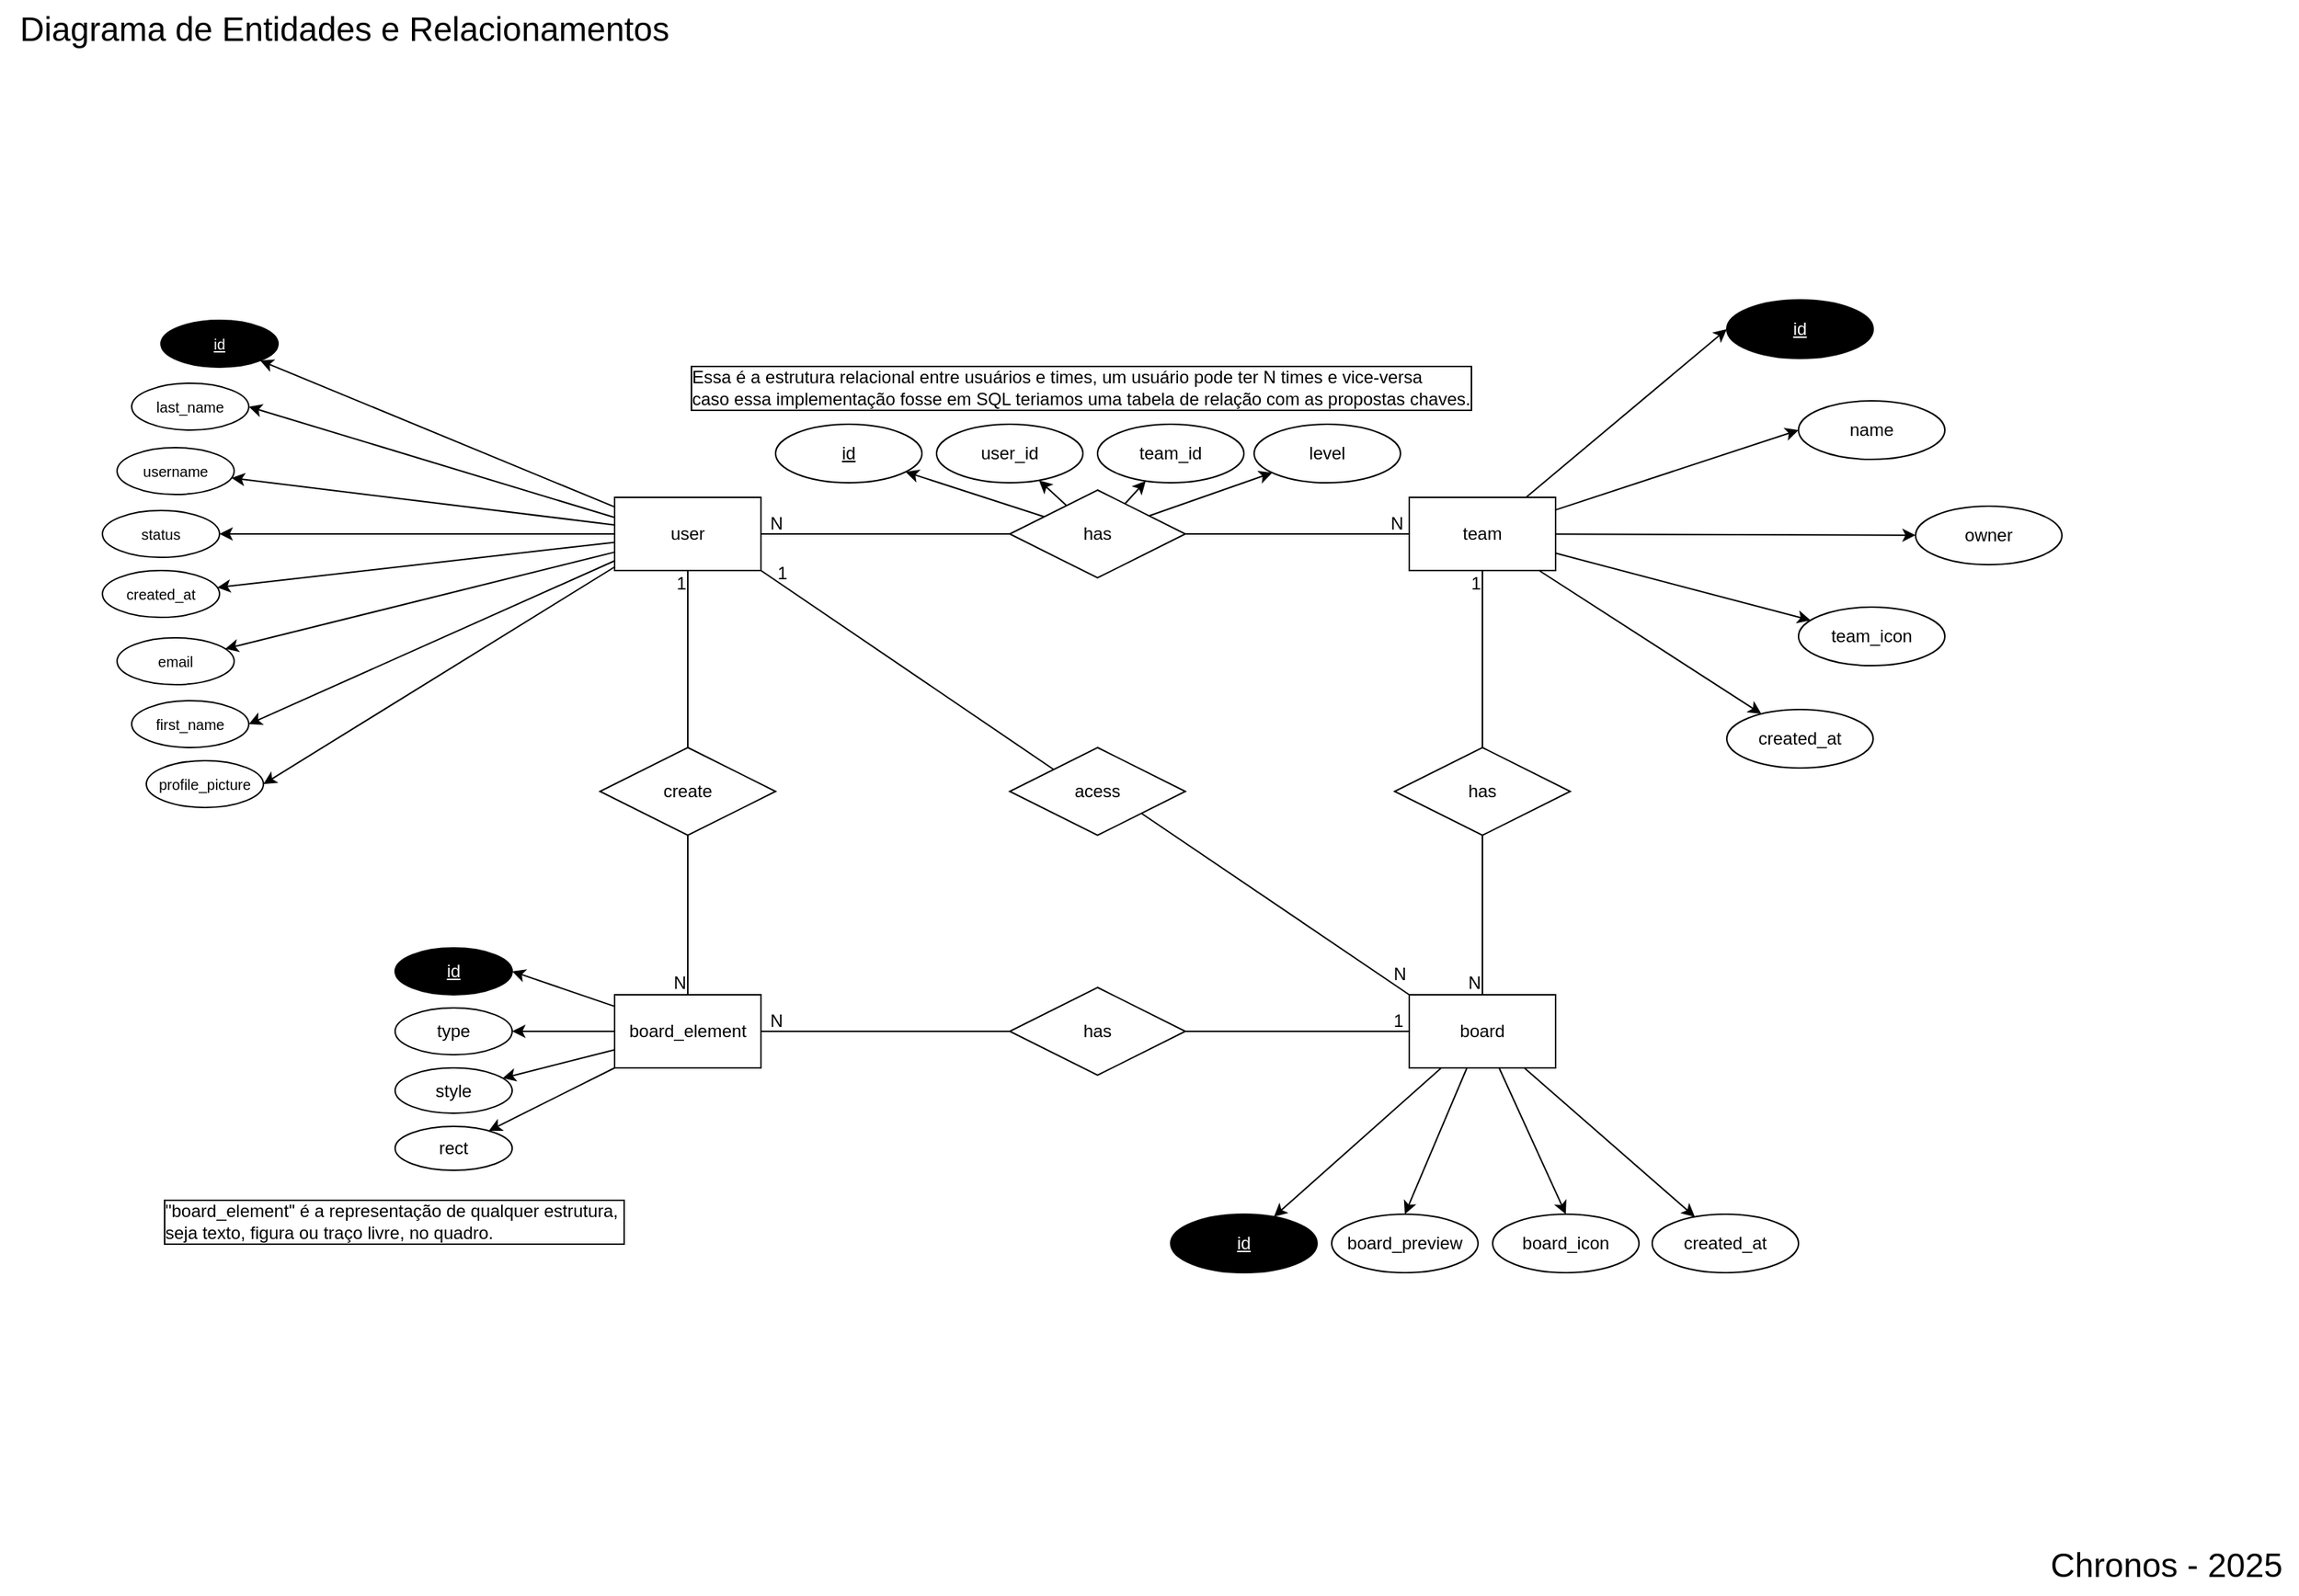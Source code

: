 <mxfile version="27.0.5">
  <diagram id="C5RBs43oDa-KdzZeNtuy" name="Page-1">
    <mxGraphModel dx="1191" dy="665" grid="1" gridSize="10" guides="1" tooltips="1" connect="1" arrows="1" fold="1" page="1" pageScale="1" pageWidth="827" pageHeight="1169" math="0" shadow="0">
      <root>
        <mxCell id="WIyWlLk6GJQsqaUBKTNV-0" />
        <mxCell id="WIyWlLk6GJQsqaUBKTNV-1" parent="WIyWlLk6GJQsqaUBKTNV-0" />
        <mxCell id="QfECR-KnakWeRakG1wzW-8" style="rounded=0;orthogonalLoop=1;jettySize=auto;html=1;elbow=vertical;exitX=0.001;exitY=0.132;exitDx=0;exitDy=0;exitPerimeter=0;" parent="WIyWlLk6GJQsqaUBKTNV-1" source="QfECR-KnakWeRakG1wzW-1" target="QfECR-KnakWeRakG1wzW-4" edge="1">
          <mxGeometry relative="1" as="geometry" />
        </mxCell>
        <mxCell id="QfECR-KnakWeRakG1wzW-9" style="rounded=0;orthogonalLoop=1;jettySize=auto;html=1;elbow=vertical;" parent="WIyWlLk6GJQsqaUBKTNV-1" source="QfECR-KnakWeRakG1wzW-1" target="QfECR-KnakWeRakG1wzW-3" edge="1">
          <mxGeometry relative="1" as="geometry" />
        </mxCell>
        <mxCell id="QfECR-KnakWeRakG1wzW-12" style="rounded=0;orthogonalLoop=1;jettySize=auto;html=1;elbow=vertical;" parent="WIyWlLk6GJQsqaUBKTNV-1" source="QfECR-KnakWeRakG1wzW-1" target="QfECR-KnakWeRakG1wzW-11" edge="1">
          <mxGeometry relative="1" as="geometry" />
        </mxCell>
        <mxCell id="QfECR-KnakWeRakG1wzW-15" style="rounded=0;orthogonalLoop=1;jettySize=auto;html=1;entryX=1;entryY=0.5;entryDx=0;entryDy=0;elbow=vertical;exitX=-0.003;exitY=0.87;exitDx=0;exitDy=0;exitPerimeter=0;" parent="WIyWlLk6GJQsqaUBKTNV-1" source="QfECR-KnakWeRakG1wzW-1" target="QfECR-KnakWeRakG1wzW-14" edge="1">
          <mxGeometry relative="1" as="geometry">
            <mxPoint x="490" y="420" as="sourcePoint" />
            <mxPoint x="190" y="390" as="targetPoint" />
          </mxGeometry>
        </mxCell>
        <mxCell id="QfECR-KnakWeRakG1wzW-18" style="rounded=0;orthogonalLoop=1;jettySize=auto;html=1;elbow=vertical;" parent="WIyWlLk6GJQsqaUBKTNV-1" source="QfECR-KnakWeRakG1wzW-1" target="QfECR-KnakWeRakG1wzW-17" edge="1">
          <mxGeometry relative="1" as="geometry" />
        </mxCell>
        <mxCell id="QfECR-KnakWeRakG1wzW-20" style="rounded=0;orthogonalLoop=1;jettySize=auto;html=1;entryX=1;entryY=0.5;entryDx=0;entryDy=0;elbow=vertical;exitX=0.005;exitY=0.278;exitDx=0;exitDy=0;exitPerimeter=0;" parent="WIyWlLk6GJQsqaUBKTNV-1" source="QfECR-KnakWeRakG1wzW-1" target="QfECR-KnakWeRakG1wzW-19" edge="1">
          <mxGeometry relative="1" as="geometry" />
        </mxCell>
        <mxCell id="QfECR-KnakWeRakG1wzW-22" style="rounded=0;orthogonalLoop=1;jettySize=auto;html=1;elbow=vertical;" parent="WIyWlLk6GJQsqaUBKTNV-1" source="QfECR-KnakWeRakG1wzW-1" target="QfECR-KnakWeRakG1wzW-21" edge="1">
          <mxGeometry relative="1" as="geometry" />
        </mxCell>
        <mxCell id="S6WBwen6O8vC4PmhRplT-7" style="rounded=0;orthogonalLoop=1;jettySize=auto;html=1;entryX=1;entryY=0.5;entryDx=0;entryDy=0;exitX=-0.003;exitY=0.955;exitDx=0;exitDy=0;exitPerimeter=0;" parent="WIyWlLk6GJQsqaUBKTNV-1" source="QfECR-KnakWeRakG1wzW-1" target="QfECR-KnakWeRakG1wzW-45" edge="1">
          <mxGeometry relative="1" as="geometry" />
        </mxCell>
        <mxCell id="QfECR-KnakWeRakG1wzW-1" value="user" style="html=1;dashed=0;whiteSpace=wrap;" parent="WIyWlLk6GJQsqaUBKTNV-1" vertex="1">
          <mxGeometry x="460" y="380" width="100" height="50" as="geometry" />
        </mxCell>
        <mxCell id="QfECR-KnakWeRakG1wzW-3" value="email" style="ellipse;whiteSpace=wrap;html=1;align=center;aspect=fixed;fontSize=10;" parent="WIyWlLk6GJQsqaUBKTNV-1" vertex="1">
          <mxGeometry x="120" y="476" width="80" height="32" as="geometry" />
        </mxCell>
        <mxCell id="QfECR-KnakWeRakG1wzW-4" value="id" style="ellipse;whiteSpace=wrap;html=1;align=center;fontStyle=4;aspect=fixed;fontSize=10;fillColor=#000000;fontColor=#FFFFFF;" parent="WIyWlLk6GJQsqaUBKTNV-1" vertex="1">
          <mxGeometry x="150" y="259" width="80" height="32" as="geometry" />
        </mxCell>
        <mxCell id="QfECR-KnakWeRakG1wzW-11" value="username" style="ellipse;whiteSpace=wrap;html=1;align=center;aspect=fixed;fontSize=10;" parent="WIyWlLk6GJQsqaUBKTNV-1" vertex="1">
          <mxGeometry x="120" y="346" width="80" height="32" as="geometry" />
        </mxCell>
        <mxCell id="QfECR-KnakWeRakG1wzW-14" value="first_name" style="ellipse;whiteSpace=wrap;html=1;align=center;aspect=fixed;fontSize=10;" parent="WIyWlLk6GJQsqaUBKTNV-1" vertex="1">
          <mxGeometry x="130" y="519" width="80" height="32" as="geometry" />
        </mxCell>
        <mxCell id="QfECR-KnakWeRakG1wzW-17" value="created_at" style="ellipse;whiteSpace=wrap;html=1;align=center;aspect=fixed;fontSize=10;" parent="WIyWlLk6GJQsqaUBKTNV-1" vertex="1">
          <mxGeometry x="110" y="430" width="80" height="32" as="geometry" />
        </mxCell>
        <mxCell id="QfECR-KnakWeRakG1wzW-19" value="last_name" style="ellipse;whiteSpace=wrap;html=1;align=center;aspect=fixed;fontSize=10;" parent="WIyWlLk6GJQsqaUBKTNV-1" vertex="1">
          <mxGeometry x="130" y="302" width="80" height="32" as="geometry" />
        </mxCell>
        <mxCell id="QfECR-KnakWeRakG1wzW-21" value="status" style="ellipse;whiteSpace=wrap;html=1;align=center;aspect=fixed;fontSize=10;" parent="WIyWlLk6GJQsqaUBKTNV-1" vertex="1">
          <mxGeometry x="110" y="389" width="80" height="32" as="geometry" />
        </mxCell>
        <mxCell id="QfECR-KnakWeRakG1wzW-42" style="rounded=0;orthogonalLoop=1;jettySize=auto;html=1;entryX=0;entryY=0.5;entryDx=0;entryDy=0;" parent="WIyWlLk6GJQsqaUBKTNV-1" source="QfECR-KnakWeRakG1wzW-24" target="QfECR-KnakWeRakG1wzW-41" edge="1">
          <mxGeometry relative="1" as="geometry" />
        </mxCell>
        <mxCell id="QfECR-KnakWeRakG1wzW-46" style="rounded=0;orthogonalLoop=1;jettySize=auto;html=1;entryX=0;entryY=0.5;entryDx=0;entryDy=0;" parent="WIyWlLk6GJQsqaUBKTNV-1" source="QfECR-KnakWeRakG1wzW-24" target="QfECR-KnakWeRakG1wzW-43" edge="1">
          <mxGeometry relative="1" as="geometry" />
        </mxCell>
        <mxCell id="QfECR-KnakWeRakG1wzW-47" style="rounded=0;orthogonalLoop=1;jettySize=auto;html=1;" parent="WIyWlLk6GJQsqaUBKTNV-1" source="QfECR-KnakWeRakG1wzW-24" target="QfECR-KnakWeRakG1wzW-44" edge="1">
          <mxGeometry relative="1" as="geometry" />
        </mxCell>
        <mxCell id="QfECR-KnakWeRakG1wzW-49" style="rounded=0;orthogonalLoop=1;jettySize=auto;html=1;" parent="WIyWlLk6GJQsqaUBKTNV-1" source="QfECR-KnakWeRakG1wzW-24" target="QfECR-KnakWeRakG1wzW-48" edge="1">
          <mxGeometry relative="1" as="geometry" />
        </mxCell>
        <mxCell id="QfECR-KnakWeRakG1wzW-59" style="rounded=0;orthogonalLoop=1;jettySize=auto;html=1;" parent="WIyWlLk6GJQsqaUBKTNV-1" source="QfECR-KnakWeRakG1wzW-24" target="QfECR-KnakWeRakG1wzW-58" edge="1">
          <mxGeometry relative="1" as="geometry" />
        </mxCell>
        <mxCell id="QfECR-KnakWeRakG1wzW-24" value="team" style="whiteSpace=wrap;html=1;dashed=0;" parent="WIyWlLk6GJQsqaUBKTNV-1" vertex="1">
          <mxGeometry x="1003" y="380" width="100" height="50" as="geometry" />
        </mxCell>
        <mxCell id="QfECR-KnakWeRakG1wzW-38" style="rounded=0;orthogonalLoop=1;jettySize=auto;html=1;" parent="WIyWlLk6GJQsqaUBKTNV-1" source="QfECR-KnakWeRakG1wzW-31" target="QfECR-KnakWeRakG1wzW-36" edge="1">
          <mxGeometry relative="1" as="geometry" />
        </mxCell>
        <mxCell id="QfECR-KnakWeRakG1wzW-64" style="rounded=0;orthogonalLoop=1;jettySize=auto;html=1;" parent="WIyWlLk6GJQsqaUBKTNV-1" source="QfECR-KnakWeRakG1wzW-31" target="QfECR-KnakWeRakG1wzW-62" edge="1">
          <mxGeometry relative="1" as="geometry" />
        </mxCell>
        <mxCell id="QfECR-KnakWeRakG1wzW-65" style="rounded=0;orthogonalLoop=1;jettySize=auto;html=1;" parent="WIyWlLk6GJQsqaUBKTNV-1" source="QfECR-KnakWeRakG1wzW-31" target="QfECR-KnakWeRakG1wzW-63" edge="1">
          <mxGeometry relative="1" as="geometry" />
        </mxCell>
        <mxCell id="QfECR-KnakWeRakG1wzW-67" style="rounded=0;orthogonalLoop=1;jettySize=auto;html=1;" parent="WIyWlLk6GJQsqaUBKTNV-1" source="QfECR-KnakWeRakG1wzW-31" target="QfECR-KnakWeRakG1wzW-66" edge="1">
          <mxGeometry relative="1" as="geometry" />
        </mxCell>
        <mxCell id="QfECR-KnakWeRakG1wzW-31" value="has" style="shape=rhombus;perimeter=rhombusPerimeter;whiteSpace=wrap;html=1;align=center;" parent="WIyWlLk6GJQsqaUBKTNV-1" vertex="1">
          <mxGeometry x="730" y="375" width="120" height="60" as="geometry" />
        </mxCell>
        <mxCell id="QfECR-KnakWeRakG1wzW-32" value="" style="endArrow=none;html=1;rounded=0;entryX=0;entryY=0.5;entryDx=0;entryDy=0;exitX=1;exitY=0.5;exitDx=0;exitDy=0;" parent="WIyWlLk6GJQsqaUBKTNV-1" source="QfECR-KnakWeRakG1wzW-1" target="QfECR-KnakWeRakG1wzW-31" edge="1">
          <mxGeometry relative="1" as="geometry">
            <mxPoint x="560" y="400" as="sourcePoint" />
            <mxPoint x="720" y="400" as="targetPoint" />
          </mxGeometry>
        </mxCell>
        <mxCell id="QfECR-KnakWeRakG1wzW-33" value="N" style="resizable=0;html=1;whiteSpace=wrap;align=right;verticalAlign=bottom;" parent="QfECR-KnakWeRakG1wzW-32" connectable="0" vertex="1">
          <mxGeometry x="1" relative="1" as="geometry">
            <mxPoint x="-154" y="1" as="offset" />
          </mxGeometry>
        </mxCell>
        <mxCell id="QfECR-KnakWeRakG1wzW-34" value="" style="endArrow=none;html=1;rounded=0;exitX=1;exitY=0.5;exitDx=0;exitDy=0;entryX=0;entryY=0.5;entryDx=0;entryDy=0;align=center;" parent="WIyWlLk6GJQsqaUBKTNV-1" source="QfECR-KnakWeRakG1wzW-31" target="QfECR-KnakWeRakG1wzW-24" edge="1">
          <mxGeometry relative="1" as="geometry">
            <mxPoint x="840" y="400" as="sourcePoint" />
            <mxPoint x="1000" y="400" as="targetPoint" />
          </mxGeometry>
        </mxCell>
        <mxCell id="QfECR-KnakWeRakG1wzW-35" value="N" style="resizable=0;html=1;whiteSpace=wrap;align=right;verticalAlign=bottom;" parent="QfECR-KnakWeRakG1wzW-34" connectable="0" vertex="1">
          <mxGeometry x="1" relative="1" as="geometry">
            <mxPoint x="-3" y="1" as="offset" />
          </mxGeometry>
        </mxCell>
        <mxCell id="QfECR-KnakWeRakG1wzW-36" value="user_id" style="ellipse;whiteSpace=wrap;html=1;align=center;" parent="WIyWlLk6GJQsqaUBKTNV-1" vertex="1">
          <mxGeometry x="680" y="330" width="100" height="40" as="geometry" />
        </mxCell>
        <mxCell id="QfECR-KnakWeRakG1wzW-41" value="id" style="ellipse;whiteSpace=wrap;html=1;align=center;fontStyle=4;fillColor=#000000;fontColor=#FFFFFF;" parent="WIyWlLk6GJQsqaUBKTNV-1" vertex="1">
          <mxGeometry x="1220" y="245" width="100" height="40" as="geometry" />
        </mxCell>
        <mxCell id="QfECR-KnakWeRakG1wzW-43" value="name" style="ellipse;whiteSpace=wrap;html=1;align=center;" parent="WIyWlLk6GJQsqaUBKTNV-1" vertex="1">
          <mxGeometry x="1269" y="314" width="100" height="40" as="geometry" />
        </mxCell>
        <mxCell id="QfECR-KnakWeRakG1wzW-44" value="owner" style="ellipse;whiteSpace=wrap;html=1;align=center;" parent="WIyWlLk6GJQsqaUBKTNV-1" vertex="1">
          <mxGeometry x="1349" y="386" width="100" height="40" as="geometry" />
        </mxCell>
        <mxCell id="QfECR-KnakWeRakG1wzW-45" value="profile_picture" style="ellipse;whiteSpace=wrap;html=1;align=center;aspect=fixed;fontSize=10;" parent="WIyWlLk6GJQsqaUBKTNV-1" vertex="1">
          <mxGeometry x="140" y="560" width="80" height="32" as="geometry" />
        </mxCell>
        <mxCell id="QfECR-KnakWeRakG1wzW-48" value="team_icon" style="ellipse;whiteSpace=wrap;html=1;align=center;" parent="WIyWlLk6GJQsqaUBKTNV-1" vertex="1">
          <mxGeometry x="1269" y="455" width="100" height="40" as="geometry" />
        </mxCell>
        <mxCell id="QfECR-KnakWeRakG1wzW-61" style="rounded=0;orthogonalLoop=1;jettySize=auto;html=1;" parent="WIyWlLk6GJQsqaUBKTNV-1" source="QfECR-KnakWeRakG1wzW-50" target="QfECR-KnakWeRakG1wzW-60" edge="1">
          <mxGeometry relative="1" as="geometry" />
        </mxCell>
        <mxCell id="QfECR-KnakWeRakG1wzW-70" style="rounded=0;orthogonalLoop=1;jettySize=auto;html=1;" parent="WIyWlLk6GJQsqaUBKTNV-1" source="QfECR-KnakWeRakG1wzW-50" target="QfECR-KnakWeRakG1wzW-69" edge="1">
          <mxGeometry relative="1" as="geometry" />
        </mxCell>
        <mxCell id="QfECR-KnakWeRakG1wzW-50" value="board" style="whiteSpace=wrap;html=1;dashed=0;" parent="WIyWlLk6GJQsqaUBKTNV-1" vertex="1">
          <mxGeometry x="1003" y="720" width="100" height="50" as="geometry" />
        </mxCell>
        <mxCell id="QfECR-KnakWeRakG1wzW-52" value="has" style="shape=rhombus;perimeter=rhombusPerimeter;whiteSpace=wrap;html=1;align=center;" parent="WIyWlLk6GJQsqaUBKTNV-1" vertex="1">
          <mxGeometry x="993" y="551" width="120" height="60" as="geometry" />
        </mxCell>
        <mxCell id="QfECR-KnakWeRakG1wzW-54" value="" style="endArrow=none;html=1;rounded=0;exitX=0.5;exitY=1;exitDx=0;exitDy=0;" parent="WIyWlLk6GJQsqaUBKTNV-1" source="QfECR-KnakWeRakG1wzW-24" target="QfECR-KnakWeRakG1wzW-52" edge="1">
          <mxGeometry relative="1" as="geometry">
            <mxPoint x="1063" y="430" as="sourcePoint" />
            <mxPoint x="1223" y="430" as="targetPoint" />
          </mxGeometry>
        </mxCell>
        <mxCell id="QfECR-KnakWeRakG1wzW-55" value="1" style="resizable=0;html=1;whiteSpace=wrap;align=right;verticalAlign=bottom;" parent="QfECR-KnakWeRakG1wzW-54" connectable="0" vertex="1">
          <mxGeometry x="1" relative="1" as="geometry">
            <mxPoint y="-104" as="offset" />
          </mxGeometry>
        </mxCell>
        <mxCell id="QfECR-KnakWeRakG1wzW-56" value="" style="endArrow=none;html=1;rounded=0;exitX=0.5;exitY=1;exitDx=0;exitDy=0;entryX=0.5;entryY=0;entryDx=0;entryDy=0;" parent="WIyWlLk6GJQsqaUBKTNV-1" source="QfECR-KnakWeRakG1wzW-52" target="QfECR-KnakWeRakG1wzW-50" edge="1">
          <mxGeometry relative="1" as="geometry">
            <mxPoint x="1013" y="611" as="sourcePoint" />
            <mxPoint x="1173" y="611" as="targetPoint" />
          </mxGeometry>
        </mxCell>
        <mxCell id="QfECR-KnakWeRakG1wzW-57" value="N" style="resizable=0;html=1;whiteSpace=wrap;align=right;verticalAlign=bottom;" parent="QfECR-KnakWeRakG1wzW-56" connectable="0" vertex="1">
          <mxGeometry x="1" relative="1" as="geometry">
            <mxPoint as="offset" />
          </mxGeometry>
        </mxCell>
        <mxCell id="QfECR-KnakWeRakG1wzW-58" value="created_at" style="ellipse;whiteSpace=wrap;html=1;align=center;" parent="WIyWlLk6GJQsqaUBKTNV-1" vertex="1">
          <mxGeometry x="1220" y="525" width="100" height="40" as="geometry" />
        </mxCell>
        <mxCell id="QfECR-KnakWeRakG1wzW-60" value="&lt;u&gt;id&lt;/u&gt;" style="ellipse;whiteSpace=wrap;html=1;align=center;fillColor=#000000;fontColor=#FFFFFF;" parent="WIyWlLk6GJQsqaUBKTNV-1" vertex="1">
          <mxGeometry x="840" y="870" width="100" height="40" as="geometry" />
        </mxCell>
        <mxCell id="QfECR-KnakWeRakG1wzW-62" value="&lt;u&gt;id&lt;/u&gt;" style="ellipse;whiteSpace=wrap;html=1;align=center;" parent="WIyWlLk6GJQsqaUBKTNV-1" vertex="1">
          <mxGeometry x="570" y="330" width="100" height="40" as="geometry" />
        </mxCell>
        <mxCell id="QfECR-KnakWeRakG1wzW-63" value="team_id" style="ellipse;whiteSpace=wrap;html=1;align=center;" parent="WIyWlLk6GJQsqaUBKTNV-1" vertex="1">
          <mxGeometry x="790" y="330" width="100" height="40" as="geometry" />
        </mxCell>
        <mxCell id="QfECR-KnakWeRakG1wzW-66" value="level" style="ellipse;whiteSpace=wrap;html=1;align=center;" parent="WIyWlLk6GJQsqaUBKTNV-1" vertex="1">
          <mxGeometry x="897" y="330" width="100" height="40" as="geometry" />
        </mxCell>
        <mxCell id="QfECR-KnakWeRakG1wzW-69" value="created_at" style="ellipse;whiteSpace=wrap;html=1;align=center;" parent="WIyWlLk6GJQsqaUBKTNV-1" vertex="1">
          <mxGeometry x="1169" y="870" width="100" height="40" as="geometry" />
        </mxCell>
        <mxCell id="FSGx5O_CvRgOGKZyk7Hu-21" style="rounded=0;orthogonalLoop=1;jettySize=auto;html=1;entryX=1;entryY=0.5;entryDx=0;entryDy=0;" parent="WIyWlLk6GJQsqaUBKTNV-1" source="FSGx5O_CvRgOGKZyk7Hu-1" target="FSGx5O_CvRgOGKZyk7Hu-20" edge="1">
          <mxGeometry relative="1" as="geometry" />
        </mxCell>
        <mxCell id="FSGx5O_CvRgOGKZyk7Hu-26" style="rounded=0;orthogonalLoop=1;jettySize=auto;html=1;" parent="WIyWlLk6GJQsqaUBKTNV-1" source="FSGx5O_CvRgOGKZyk7Hu-1" target="FSGx5O_CvRgOGKZyk7Hu-25" edge="1">
          <mxGeometry relative="1" as="geometry" />
        </mxCell>
        <mxCell id="FSGx5O_CvRgOGKZyk7Hu-29" style="rounded=0;orthogonalLoop=1;jettySize=auto;html=1;" parent="WIyWlLk6GJQsqaUBKTNV-1" source="FSGx5O_CvRgOGKZyk7Hu-1" target="FSGx5O_CvRgOGKZyk7Hu-28" edge="1">
          <mxGeometry relative="1" as="geometry" />
        </mxCell>
        <mxCell id="FSGx5O_CvRgOGKZyk7Hu-32" style="rounded=0;orthogonalLoop=1;jettySize=auto;html=1;" parent="WIyWlLk6GJQsqaUBKTNV-1" source="FSGx5O_CvRgOGKZyk7Hu-1" target="FSGx5O_CvRgOGKZyk7Hu-31" edge="1">
          <mxGeometry relative="1" as="geometry" />
        </mxCell>
        <mxCell id="FSGx5O_CvRgOGKZyk7Hu-1" value="board_element" style="whiteSpace=wrap;html=1;dashed=0;" parent="WIyWlLk6GJQsqaUBKTNV-1" vertex="1">
          <mxGeometry x="460" y="720" width="100" height="50" as="geometry" />
        </mxCell>
        <mxCell id="FSGx5O_CvRgOGKZyk7Hu-2" value="create" style="shape=rhombus;perimeter=rhombusPerimeter;whiteSpace=wrap;html=1;align=center;" parent="WIyWlLk6GJQsqaUBKTNV-1" vertex="1">
          <mxGeometry x="450" y="551" width="120" height="60" as="geometry" />
        </mxCell>
        <mxCell id="FSGx5O_CvRgOGKZyk7Hu-4" value="board_preview" style="ellipse;whiteSpace=wrap;html=1;align=center;" parent="WIyWlLk6GJQsqaUBKTNV-1" vertex="1">
          <mxGeometry x="950" y="870" width="100" height="40" as="geometry" />
        </mxCell>
        <mxCell id="FSGx5O_CvRgOGKZyk7Hu-5" value="board_icon" style="ellipse;whiteSpace=wrap;html=1;align=center;" parent="WIyWlLk6GJQsqaUBKTNV-1" vertex="1">
          <mxGeometry x="1060" y="870" width="100" height="40" as="geometry" />
        </mxCell>
        <mxCell id="FSGx5O_CvRgOGKZyk7Hu-7" style="rounded=0;orthogonalLoop=1;jettySize=auto;html=1;entryX=0.5;entryY=0;entryDx=0;entryDy=0;" parent="WIyWlLk6GJQsqaUBKTNV-1" source="QfECR-KnakWeRakG1wzW-50" target="FSGx5O_CvRgOGKZyk7Hu-5" edge="1">
          <mxGeometry relative="1" as="geometry" />
        </mxCell>
        <mxCell id="FSGx5O_CvRgOGKZyk7Hu-8" style="rounded=0;orthogonalLoop=1;jettySize=auto;html=1;entryX=0.5;entryY=0;entryDx=0;entryDy=0;" parent="WIyWlLk6GJQsqaUBKTNV-1" source="QfECR-KnakWeRakG1wzW-50" target="FSGx5O_CvRgOGKZyk7Hu-4" edge="1">
          <mxGeometry relative="1" as="geometry" />
        </mxCell>
        <mxCell id="FSGx5O_CvRgOGKZyk7Hu-9" value="" style="endArrow=none;html=1;rounded=0;exitX=0.5;exitY=1;exitDx=0;exitDy=0;entryX=0.5;entryY=0;entryDx=0;entryDy=0;" parent="WIyWlLk6GJQsqaUBKTNV-1" source="FSGx5O_CvRgOGKZyk7Hu-2" target="FSGx5O_CvRgOGKZyk7Hu-1" edge="1">
          <mxGeometry relative="1" as="geometry">
            <mxPoint x="720" y="560" as="sourcePoint" />
            <mxPoint x="880" y="560" as="targetPoint" />
          </mxGeometry>
        </mxCell>
        <mxCell id="FSGx5O_CvRgOGKZyk7Hu-10" value="N" style="resizable=0;html=1;whiteSpace=wrap;align=right;verticalAlign=bottom;" parent="FSGx5O_CvRgOGKZyk7Hu-9" connectable="0" vertex="1">
          <mxGeometry x="1" relative="1" as="geometry" />
        </mxCell>
        <mxCell id="FSGx5O_CvRgOGKZyk7Hu-11" value="" style="endArrow=none;html=1;rounded=0;exitX=0.5;exitY=1;exitDx=0;exitDy=0;entryX=0.5;entryY=0;entryDx=0;entryDy=0;" parent="WIyWlLk6GJQsqaUBKTNV-1" source="QfECR-KnakWeRakG1wzW-1" target="FSGx5O_CvRgOGKZyk7Hu-2" edge="1">
          <mxGeometry relative="1" as="geometry">
            <mxPoint x="570" y="540" as="sourcePoint" />
            <mxPoint x="730" y="540" as="targetPoint" />
          </mxGeometry>
        </mxCell>
        <mxCell id="FSGx5O_CvRgOGKZyk7Hu-12" value="1" style="resizable=0;html=1;whiteSpace=wrap;align=right;verticalAlign=bottom;" parent="FSGx5O_CvRgOGKZyk7Hu-11" connectable="0" vertex="1">
          <mxGeometry x="1" relative="1" as="geometry">
            <mxPoint y="-104" as="offset" />
          </mxGeometry>
        </mxCell>
        <mxCell id="FSGx5O_CvRgOGKZyk7Hu-14" value="has" style="shape=rhombus;perimeter=rhombusPerimeter;whiteSpace=wrap;html=1;align=center;" parent="WIyWlLk6GJQsqaUBKTNV-1" vertex="1">
          <mxGeometry x="730" y="715" width="120" height="60" as="geometry" />
        </mxCell>
        <mxCell id="FSGx5O_CvRgOGKZyk7Hu-15" value="" style="endArrow=none;html=1;rounded=0;entryX=0;entryY=0.5;entryDx=0;entryDy=0;exitX=1;exitY=0.5;exitDx=0;exitDy=0;" parent="WIyWlLk6GJQsqaUBKTNV-1" source="FSGx5O_CvRgOGKZyk7Hu-1" target="FSGx5O_CvRgOGKZyk7Hu-14" edge="1">
          <mxGeometry relative="1" as="geometry">
            <mxPoint x="560" y="745" as="sourcePoint" />
            <mxPoint x="720" y="740" as="targetPoint" />
          </mxGeometry>
        </mxCell>
        <mxCell id="FSGx5O_CvRgOGKZyk7Hu-16" value="N" style="resizable=0;html=1;whiteSpace=wrap;align=right;verticalAlign=bottom;" parent="FSGx5O_CvRgOGKZyk7Hu-15" connectable="0" vertex="1">
          <mxGeometry x="1" relative="1" as="geometry">
            <mxPoint x="-154" y="1" as="offset" />
          </mxGeometry>
        </mxCell>
        <mxCell id="FSGx5O_CvRgOGKZyk7Hu-17" value="" style="endArrow=none;html=1;rounded=0;exitX=1;exitY=0.5;exitDx=0;exitDy=0;align=center;entryX=0;entryY=0.5;entryDx=0;entryDy=0;" parent="WIyWlLk6GJQsqaUBKTNV-1" source="FSGx5O_CvRgOGKZyk7Hu-14" target="QfECR-KnakWeRakG1wzW-50" edge="1">
          <mxGeometry relative="1" as="geometry">
            <mxPoint x="840" y="740" as="sourcePoint" />
            <mxPoint x="1000" y="745" as="targetPoint" />
          </mxGeometry>
        </mxCell>
        <mxCell id="FSGx5O_CvRgOGKZyk7Hu-18" value="1" style="resizable=0;html=1;whiteSpace=wrap;align=right;verticalAlign=bottom;" parent="FSGx5O_CvRgOGKZyk7Hu-17" connectable="0" vertex="1">
          <mxGeometry x="1" relative="1" as="geometry">
            <mxPoint x="-3" y="1" as="offset" />
          </mxGeometry>
        </mxCell>
        <mxCell id="FSGx5O_CvRgOGKZyk7Hu-20" value="id" style="ellipse;whiteSpace=wrap;html=1;align=center;fontStyle=4;fillColor=#000000;fontColor=#FFFFFF;" parent="WIyWlLk6GJQsqaUBKTNV-1" vertex="1">
          <mxGeometry x="310" y="688" width="80" height="32" as="geometry" />
        </mxCell>
        <mxCell id="FSGx5O_CvRgOGKZyk7Hu-25" value="type" style="ellipse;whiteSpace=wrap;html=1;align=center;" parent="WIyWlLk6GJQsqaUBKTNV-1" vertex="1">
          <mxGeometry x="310" y="729" width="80" height="32" as="geometry" />
        </mxCell>
        <mxCell id="FSGx5O_CvRgOGKZyk7Hu-28" value="style" style="ellipse;whiteSpace=wrap;html=1;align=center;" parent="WIyWlLk6GJQsqaUBKTNV-1" vertex="1">
          <mxGeometry x="310" y="770" width="80" height="31" as="geometry" />
        </mxCell>
        <mxCell id="FSGx5O_CvRgOGKZyk7Hu-31" value="rect" style="ellipse;whiteSpace=wrap;html=1;align=center;" parent="WIyWlLk6GJQsqaUBKTNV-1" vertex="1">
          <mxGeometry x="310" y="810" width="80" height="30" as="geometry" />
        </mxCell>
        <mxCell id="S6WBwen6O8vC4PmhRplT-0" value="acess" style="shape=rhombus;perimeter=rhombusPerimeter;whiteSpace=wrap;html=1;align=center;" parent="WIyWlLk6GJQsqaUBKTNV-1" vertex="1">
          <mxGeometry x="730" y="551" width="120" height="60" as="geometry" />
        </mxCell>
        <mxCell id="S6WBwen6O8vC4PmhRplT-1" value="" style="endArrow=none;html=1;rounded=0;exitX=1;exitY=1;exitDx=0;exitDy=0;entryX=0;entryY=0;entryDx=0;entryDy=0;" parent="WIyWlLk6GJQsqaUBKTNV-1" source="QfECR-KnakWeRakG1wzW-1" target="S6WBwen6O8vC4PmhRplT-0" edge="1">
          <mxGeometry relative="1" as="geometry">
            <mxPoint x="630" y="439" as="sourcePoint" />
            <mxPoint x="630" y="560" as="targetPoint" />
          </mxGeometry>
        </mxCell>
        <mxCell id="S6WBwen6O8vC4PmhRplT-2" value="1" style="resizable=0;html=1;whiteSpace=wrap;align=right;verticalAlign=bottom;" parent="S6WBwen6O8vC4PmhRplT-1" connectable="0" vertex="1">
          <mxGeometry x="1" relative="1" as="geometry">
            <mxPoint x="-181" y="-126" as="offset" />
          </mxGeometry>
        </mxCell>
        <mxCell id="S6WBwen6O8vC4PmhRplT-5" value="" style="endArrow=none;html=1;rounded=0;exitX=1;exitY=1;exitDx=0;exitDy=0;entryX=0;entryY=0;entryDx=0;entryDy=0;" parent="WIyWlLk6GJQsqaUBKTNV-1" source="S6WBwen6O8vC4PmhRplT-0" target="QfECR-KnakWeRakG1wzW-50" edge="1">
          <mxGeometry relative="1" as="geometry">
            <mxPoint x="896" y="592" as="sourcePoint" />
            <mxPoint x="896" y="701" as="targetPoint" />
          </mxGeometry>
        </mxCell>
        <mxCell id="S6WBwen6O8vC4PmhRplT-6" value="N" style="resizable=0;html=1;whiteSpace=wrap;align=right;verticalAlign=bottom;" parent="S6WBwen6O8vC4PmhRplT-5" connectable="0" vertex="1">
          <mxGeometry x="1" relative="1" as="geometry">
            <mxPoint y="-5" as="offset" />
          </mxGeometry>
        </mxCell>
        <mxCell id="Nn4W3yrGM7wnPuBT7haV-0" value="Essa é a estrutura relacional entre usuários e times, um usuário pode ter N times e vice-versa&lt;div&gt;caso essa implementação fosse em SQL teriamos uma tabela de relação com as propostas chaves.&lt;/div&gt;" style="text;html=1;align=left;verticalAlign=middle;resizable=0;points=[];autosize=1;labelBackgroundColor=default;labelBorderColor=default;textShadow=0;rounded=0;arcSize=50;" vertex="1" parent="WIyWlLk6GJQsqaUBKTNV-1">
          <mxGeometry x="510" y="285" width="560" height="40" as="geometry" />
        </mxCell>
        <mxCell id="Nn4W3yrGM7wnPuBT7haV-1" value="&quot;board_element&quot; é a representação de qualquer estrutura,&amp;nbsp;&lt;div&gt;seja texto, figura ou traço livre,&amp;nbsp;&lt;span style=&quot;background-color: light-dark(#ffffff, var(--ge-dark-color, #121212)); color: light-dark(rgb(0, 0, 0), rgb(255, 255, 255));&quot;&gt;no quadro.&lt;/span&gt;&lt;/div&gt;" style="text;html=1;align=left;verticalAlign=middle;resizable=0;points=[];autosize=1;labelBackgroundColor=default;labelBorderColor=default;textShadow=0;rounded=0;arcSize=50;" vertex="1" parent="WIyWlLk6GJQsqaUBKTNV-1">
          <mxGeometry x="150" y="855" width="340" height="40" as="geometry" />
        </mxCell>
        <mxCell id="Nn4W3yrGM7wnPuBT7haV-3" value="Diagrama de Entidades e Relacionamentos" style="text;html=1;align=center;verticalAlign=middle;resizable=0;points=[];autosize=1;strokeColor=none;fillColor=none;fontSize=23;" vertex="1" parent="WIyWlLk6GJQsqaUBKTNV-1">
          <mxGeometry x="40" y="40" width="470" height="40" as="geometry" />
        </mxCell>
        <mxCell id="Nn4W3yrGM7wnPuBT7haV-4" value="Chronos - 2025" style="text;html=1;align=center;verticalAlign=middle;resizable=0;points=[];autosize=1;strokeColor=none;fillColor=none;fontSize=23;" vertex="1" parent="WIyWlLk6GJQsqaUBKTNV-1">
          <mxGeometry x="1430" y="1090" width="180" height="40" as="geometry" />
        </mxCell>
      </root>
    </mxGraphModel>
  </diagram>
</mxfile>
